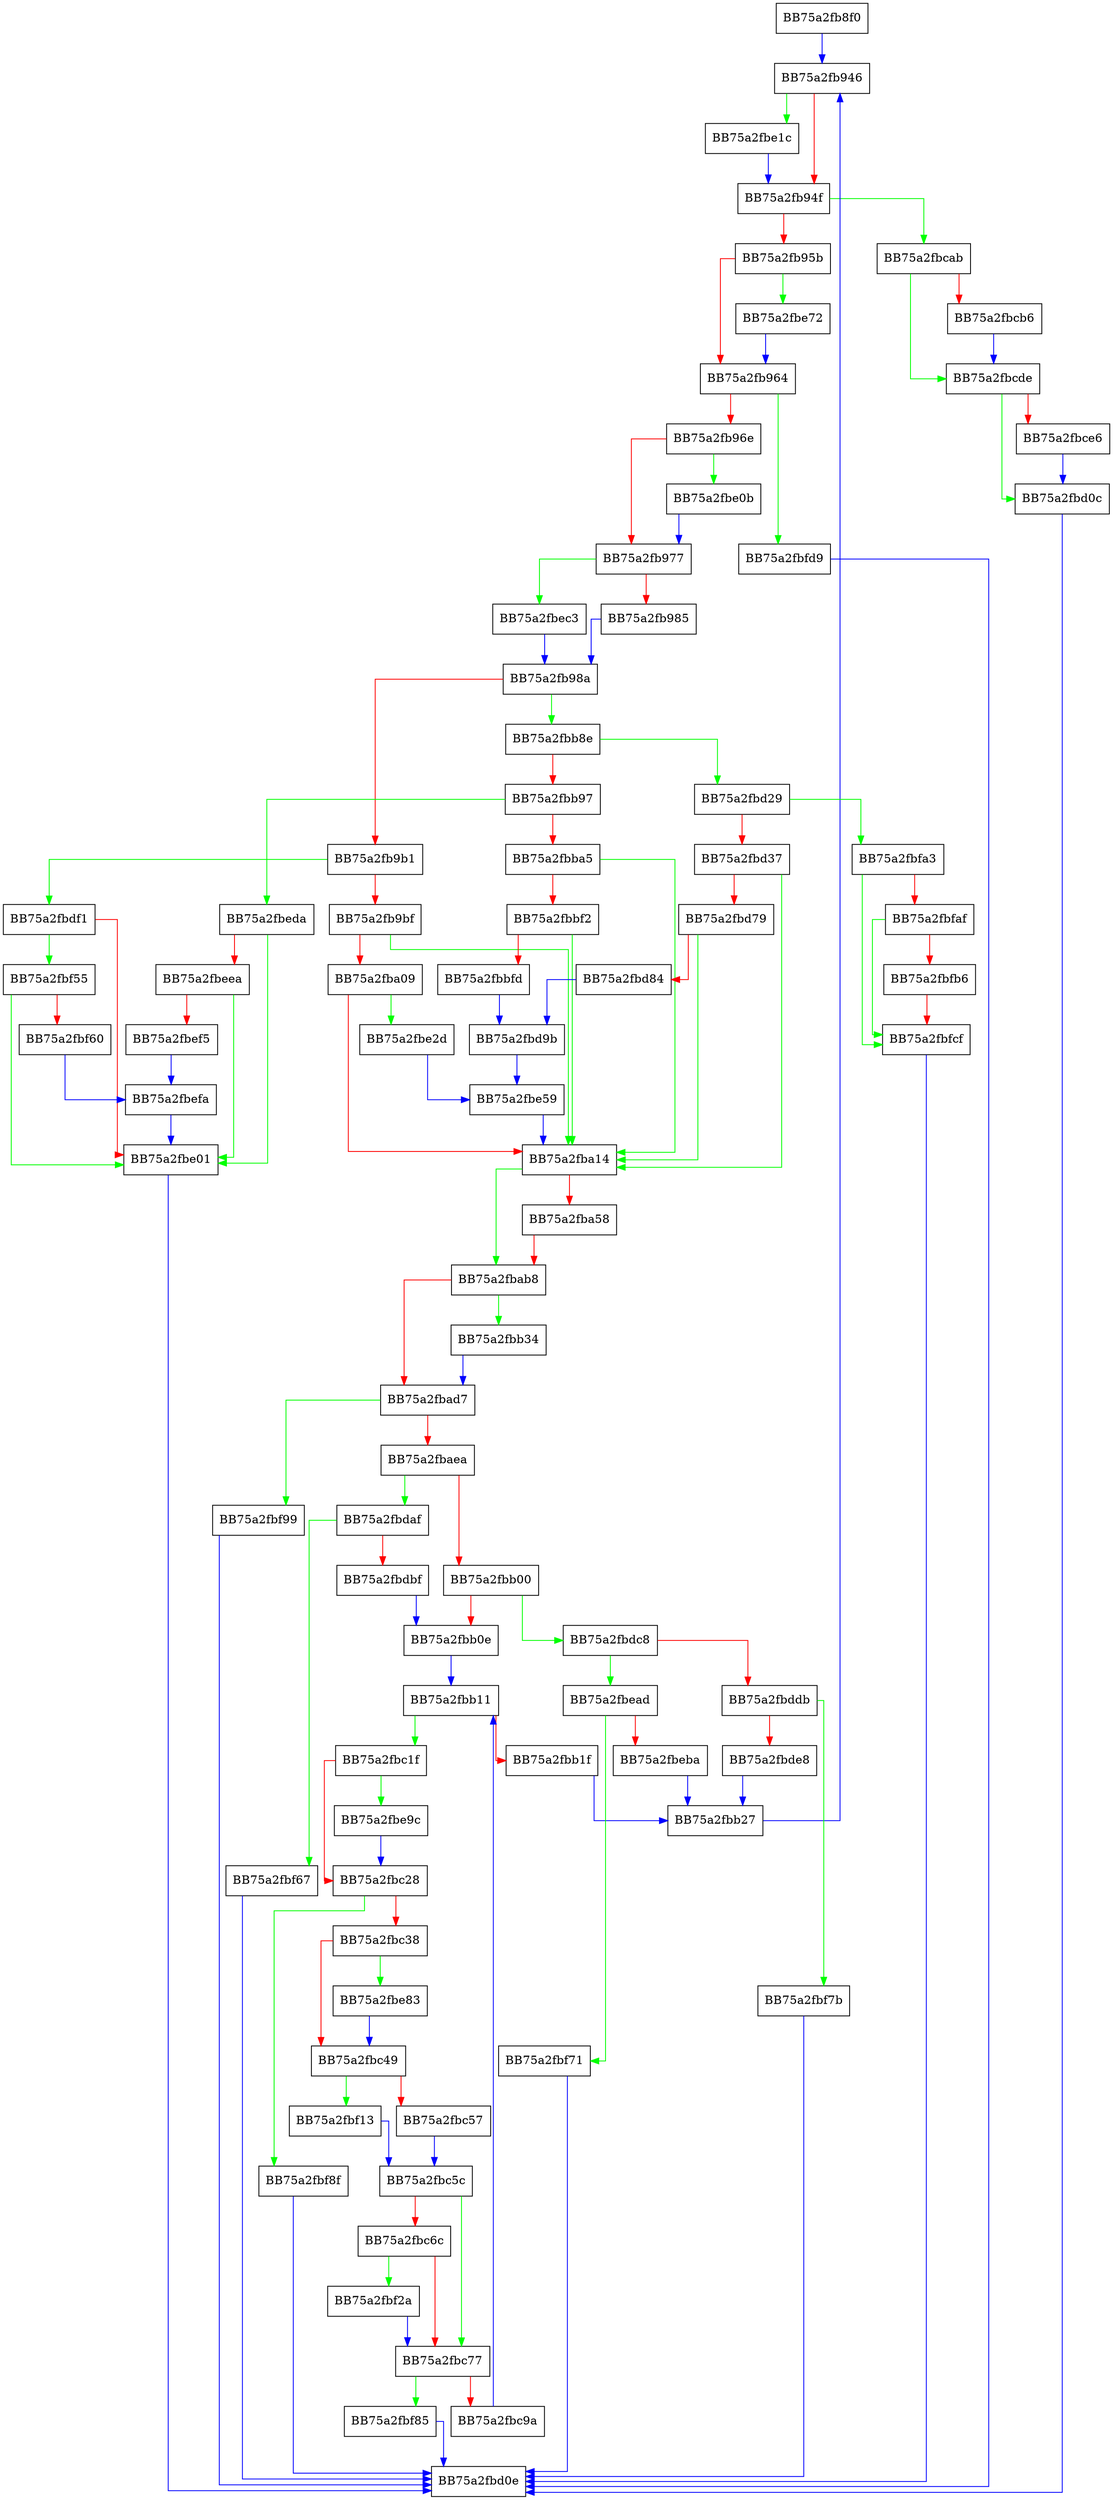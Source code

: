 digraph O97_Parse_VBA_LineNew {
  node [shape="box"];
  graph [splines=ortho];
  BB75a2fb8f0 -> BB75a2fb946 [color="blue"];
  BB75a2fb946 -> BB75a2fbe1c [color="green"];
  BB75a2fb946 -> BB75a2fb94f [color="red"];
  BB75a2fb94f -> BB75a2fbcab [color="green"];
  BB75a2fb94f -> BB75a2fb95b [color="red"];
  BB75a2fb95b -> BB75a2fbe72 [color="green"];
  BB75a2fb95b -> BB75a2fb964 [color="red"];
  BB75a2fb964 -> BB75a2fbfd9 [color="green"];
  BB75a2fb964 -> BB75a2fb96e [color="red"];
  BB75a2fb96e -> BB75a2fbe0b [color="green"];
  BB75a2fb96e -> BB75a2fb977 [color="red"];
  BB75a2fb977 -> BB75a2fbec3 [color="green"];
  BB75a2fb977 -> BB75a2fb985 [color="red"];
  BB75a2fb985 -> BB75a2fb98a [color="blue"];
  BB75a2fb98a -> BB75a2fbb8e [color="green"];
  BB75a2fb98a -> BB75a2fb9b1 [color="red"];
  BB75a2fb9b1 -> BB75a2fbdf1 [color="green"];
  BB75a2fb9b1 -> BB75a2fb9bf [color="red"];
  BB75a2fb9bf -> BB75a2fba14 [color="green"];
  BB75a2fb9bf -> BB75a2fba09 [color="red"];
  BB75a2fba09 -> BB75a2fbe2d [color="green"];
  BB75a2fba09 -> BB75a2fba14 [color="red"];
  BB75a2fba14 -> BB75a2fbab8 [color="green"];
  BB75a2fba14 -> BB75a2fba58 [color="red"];
  BB75a2fba58 -> BB75a2fbab8 [color="red"];
  BB75a2fbab8 -> BB75a2fbb34 [color="green"];
  BB75a2fbab8 -> BB75a2fbad7 [color="red"];
  BB75a2fbad7 -> BB75a2fbf99 [color="green"];
  BB75a2fbad7 -> BB75a2fbaea [color="red"];
  BB75a2fbaea -> BB75a2fbdaf [color="green"];
  BB75a2fbaea -> BB75a2fbb00 [color="red"];
  BB75a2fbb00 -> BB75a2fbdc8 [color="green"];
  BB75a2fbb00 -> BB75a2fbb0e [color="red"];
  BB75a2fbb0e -> BB75a2fbb11 [color="blue"];
  BB75a2fbb11 -> BB75a2fbc1f [color="green"];
  BB75a2fbb11 -> BB75a2fbb1f [color="red"];
  BB75a2fbb1f -> BB75a2fbb27 [color="blue"];
  BB75a2fbb27 -> BB75a2fb946 [color="blue"];
  BB75a2fbb34 -> BB75a2fbad7 [color="blue"];
  BB75a2fbb8e -> BB75a2fbd29 [color="green"];
  BB75a2fbb8e -> BB75a2fbb97 [color="red"];
  BB75a2fbb97 -> BB75a2fbeda [color="green"];
  BB75a2fbb97 -> BB75a2fbba5 [color="red"];
  BB75a2fbba5 -> BB75a2fba14 [color="green"];
  BB75a2fbba5 -> BB75a2fbbf2 [color="red"];
  BB75a2fbbf2 -> BB75a2fba14 [color="green"];
  BB75a2fbbf2 -> BB75a2fbbfd [color="red"];
  BB75a2fbbfd -> BB75a2fbd9b [color="blue"];
  BB75a2fbc1f -> BB75a2fbe9c [color="green"];
  BB75a2fbc1f -> BB75a2fbc28 [color="red"];
  BB75a2fbc28 -> BB75a2fbf8f [color="green"];
  BB75a2fbc28 -> BB75a2fbc38 [color="red"];
  BB75a2fbc38 -> BB75a2fbe83 [color="green"];
  BB75a2fbc38 -> BB75a2fbc49 [color="red"];
  BB75a2fbc49 -> BB75a2fbf13 [color="green"];
  BB75a2fbc49 -> BB75a2fbc57 [color="red"];
  BB75a2fbc57 -> BB75a2fbc5c [color="blue"];
  BB75a2fbc5c -> BB75a2fbc77 [color="green"];
  BB75a2fbc5c -> BB75a2fbc6c [color="red"];
  BB75a2fbc6c -> BB75a2fbf2a [color="green"];
  BB75a2fbc6c -> BB75a2fbc77 [color="red"];
  BB75a2fbc77 -> BB75a2fbf85 [color="green"];
  BB75a2fbc77 -> BB75a2fbc9a [color="red"];
  BB75a2fbc9a -> BB75a2fbb11 [color="blue"];
  BB75a2fbcab -> BB75a2fbcde [color="green"];
  BB75a2fbcab -> BB75a2fbcb6 [color="red"];
  BB75a2fbcb6 -> BB75a2fbcde [color="blue"];
  BB75a2fbcde -> BB75a2fbd0c [color="green"];
  BB75a2fbcde -> BB75a2fbce6 [color="red"];
  BB75a2fbce6 -> BB75a2fbd0c [color="blue"];
  BB75a2fbd0c -> BB75a2fbd0e [color="blue"];
  BB75a2fbd29 -> BB75a2fbfa3 [color="green"];
  BB75a2fbd29 -> BB75a2fbd37 [color="red"];
  BB75a2fbd37 -> BB75a2fba14 [color="green"];
  BB75a2fbd37 -> BB75a2fbd79 [color="red"];
  BB75a2fbd79 -> BB75a2fba14 [color="green"];
  BB75a2fbd79 -> BB75a2fbd84 [color="red"];
  BB75a2fbd84 -> BB75a2fbd9b [color="blue"];
  BB75a2fbd9b -> BB75a2fbe59 [color="blue"];
  BB75a2fbdaf -> BB75a2fbf67 [color="green"];
  BB75a2fbdaf -> BB75a2fbdbf [color="red"];
  BB75a2fbdbf -> BB75a2fbb0e [color="blue"];
  BB75a2fbdc8 -> BB75a2fbead [color="green"];
  BB75a2fbdc8 -> BB75a2fbddb [color="red"];
  BB75a2fbddb -> BB75a2fbf7b [color="green"];
  BB75a2fbddb -> BB75a2fbde8 [color="red"];
  BB75a2fbde8 -> BB75a2fbb27 [color="blue"];
  BB75a2fbdf1 -> BB75a2fbf55 [color="green"];
  BB75a2fbdf1 -> BB75a2fbe01 [color="red"];
  BB75a2fbe01 -> BB75a2fbd0e [color="blue"];
  BB75a2fbe0b -> BB75a2fb977 [color="blue"];
  BB75a2fbe1c -> BB75a2fb94f [color="blue"];
  BB75a2fbe2d -> BB75a2fbe59 [color="blue"];
  BB75a2fbe59 -> BB75a2fba14 [color="blue"];
  BB75a2fbe72 -> BB75a2fb964 [color="blue"];
  BB75a2fbe83 -> BB75a2fbc49 [color="blue"];
  BB75a2fbe9c -> BB75a2fbc28 [color="blue"];
  BB75a2fbead -> BB75a2fbf71 [color="green"];
  BB75a2fbead -> BB75a2fbeba [color="red"];
  BB75a2fbeba -> BB75a2fbb27 [color="blue"];
  BB75a2fbec3 -> BB75a2fb98a [color="blue"];
  BB75a2fbeda -> BB75a2fbe01 [color="green"];
  BB75a2fbeda -> BB75a2fbeea [color="red"];
  BB75a2fbeea -> BB75a2fbe01 [color="green"];
  BB75a2fbeea -> BB75a2fbef5 [color="red"];
  BB75a2fbef5 -> BB75a2fbefa [color="blue"];
  BB75a2fbefa -> BB75a2fbe01 [color="blue"];
  BB75a2fbf13 -> BB75a2fbc5c [color="blue"];
  BB75a2fbf2a -> BB75a2fbc77 [color="blue"];
  BB75a2fbf55 -> BB75a2fbe01 [color="green"];
  BB75a2fbf55 -> BB75a2fbf60 [color="red"];
  BB75a2fbf60 -> BB75a2fbefa [color="blue"];
  BB75a2fbf67 -> BB75a2fbd0e [color="blue"];
  BB75a2fbf71 -> BB75a2fbd0e [color="blue"];
  BB75a2fbf7b -> BB75a2fbd0e [color="blue"];
  BB75a2fbf85 -> BB75a2fbd0e [color="blue"];
  BB75a2fbf8f -> BB75a2fbd0e [color="blue"];
  BB75a2fbf99 -> BB75a2fbd0e [color="blue"];
  BB75a2fbfa3 -> BB75a2fbfcf [color="green"];
  BB75a2fbfa3 -> BB75a2fbfaf [color="red"];
  BB75a2fbfaf -> BB75a2fbfcf [color="green"];
  BB75a2fbfaf -> BB75a2fbfb6 [color="red"];
  BB75a2fbfb6 -> BB75a2fbfcf [color="red"];
  BB75a2fbfcf -> BB75a2fbd0e [color="blue"];
  BB75a2fbfd9 -> BB75a2fbd0e [color="blue"];
}